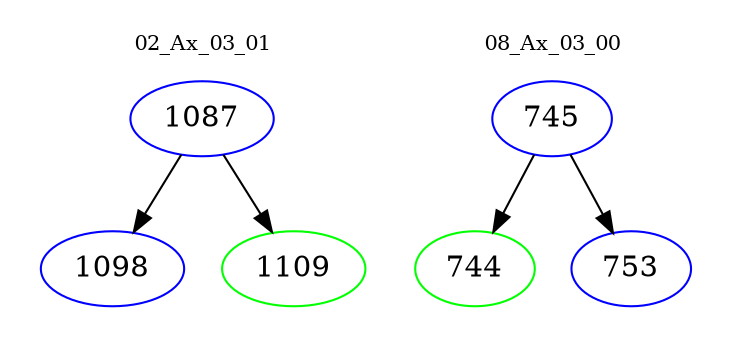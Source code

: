 digraph{
subgraph cluster_0 {
color = white
label = "02_Ax_03_01";
fontsize=10;
T0_1087 [label="1087", color="blue"]
T0_1087 -> T0_1098 [color="black"]
T0_1098 [label="1098", color="blue"]
T0_1087 -> T0_1109 [color="black"]
T0_1109 [label="1109", color="green"]
}
subgraph cluster_1 {
color = white
label = "08_Ax_03_00";
fontsize=10;
T1_745 [label="745", color="blue"]
T1_745 -> T1_744 [color="black"]
T1_744 [label="744", color="green"]
T1_745 -> T1_753 [color="black"]
T1_753 [label="753", color="blue"]
}
}
